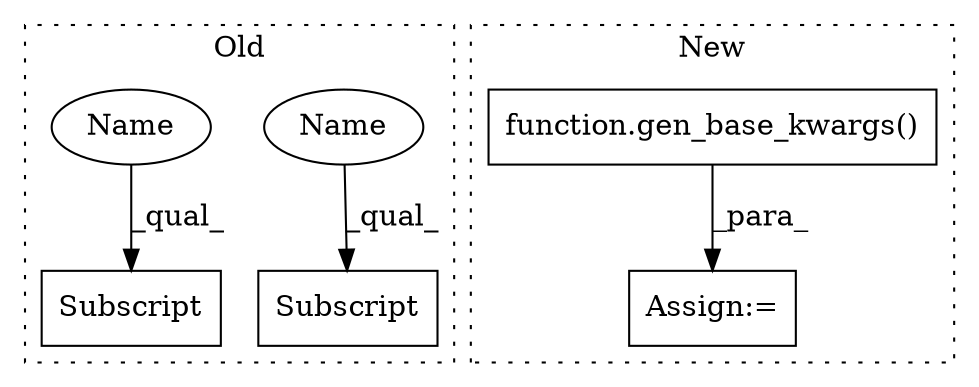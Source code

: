 digraph G {
subgraph cluster0 {
1 [label="Subscript" a="63" s="2256,0" l="22,0" shape="box"];
3 [label="Subscript" a="63" s="2280,0" l="24,0" shape="box"];
5 [label="Name" a="87" s="2256" l="11" shape="ellipse"];
6 [label="Name" a="87" s="2280" l="11" shape="ellipse"];
label = "Old";
style="dotted";
}
subgraph cluster1 {
2 [label="function.gen_base_kwargs()" a="75" s="2050" l="45" shape="box"];
4 [label="Assign:=" a="68" s="2047" l="3" shape="box"];
label = "New";
style="dotted";
}
2 -> 4 [label="_para_"];
5 -> 1 [label="_qual_"];
6 -> 3 [label="_qual_"];
}